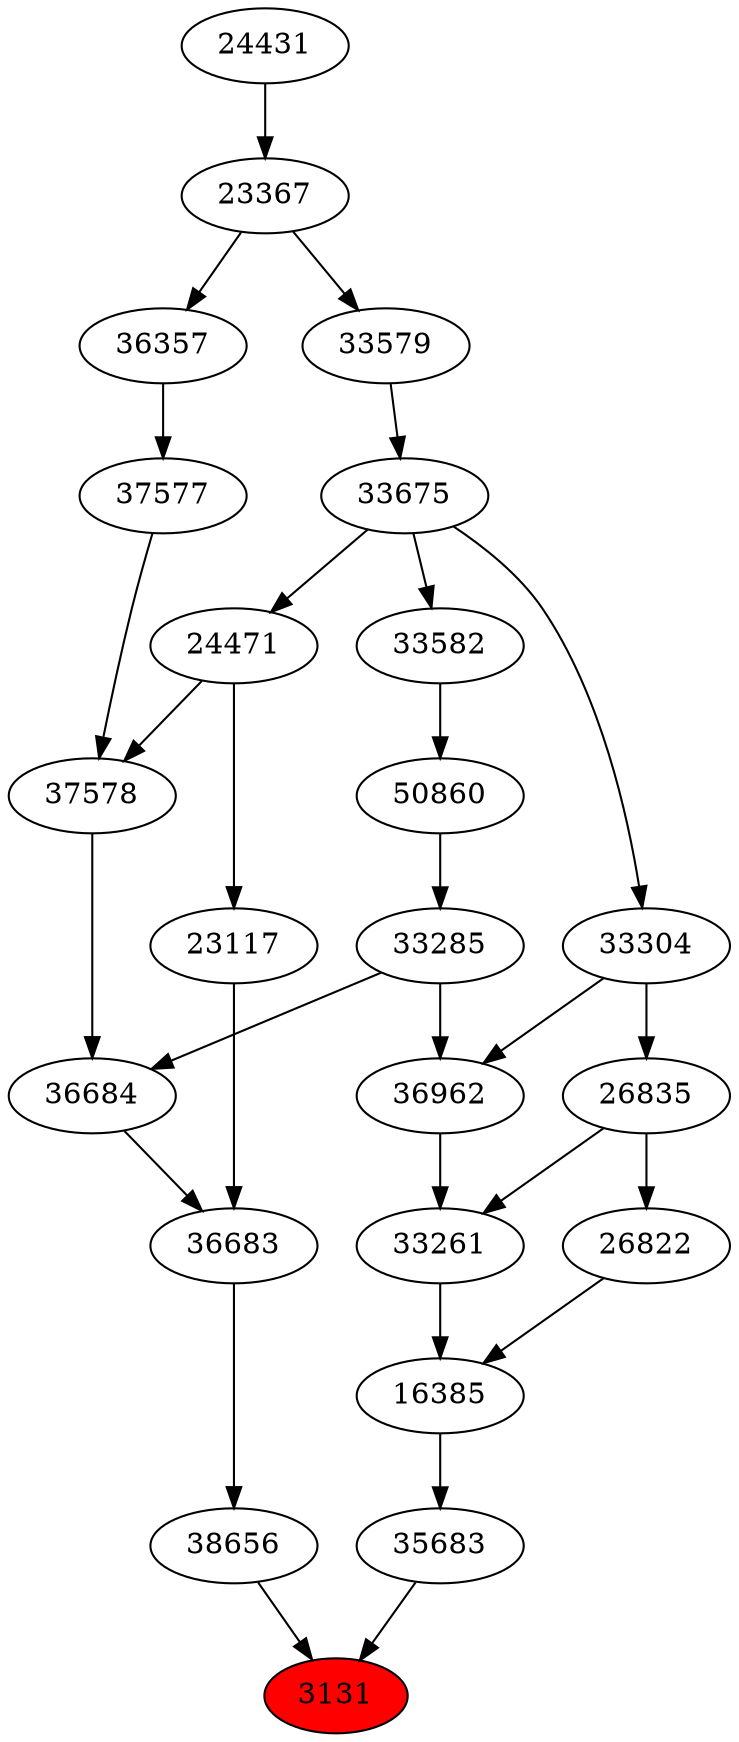 strict digraph{ 
3131 [label="3131" fillcolor=red style=filled]
35683 -> 3131
38656 -> 3131
35683 [label="35683"]
16385 -> 35683
38656 [label="38656"]
36683 -> 38656
16385 [label="16385"]
33261 -> 16385
26822 -> 16385
36683 [label="36683"]
36684 -> 36683
23117 -> 36683
33261 [label="33261"]
36962 -> 33261
26835 -> 33261
26822 [label="26822"]
26835 -> 26822
36684 [label="36684"]
33285 -> 36684
37578 -> 36684
23117 [label="23117"]
24471 -> 23117
36962 [label="36962"]
33285 -> 36962
33304 -> 36962
26835 [label="26835"]
33304 -> 26835
33285 [label="33285"]
50860 -> 33285
37578 [label="37578"]
24471 -> 37578
37577 -> 37578
24471 [label="24471"]
33675 -> 24471
33304 [label="33304"]
33675 -> 33304
50860 [label="50860"]
33582 -> 50860
37577 [label="37577"]
36357 -> 37577
33675 [label="33675"]
33579 -> 33675
33582 [label="33582"]
33675 -> 33582
36357 [label="36357"]
23367 -> 36357
33579 [label="33579"]
23367 -> 33579
23367 [label="23367"]
24431 -> 23367
24431 [label="24431"]
}